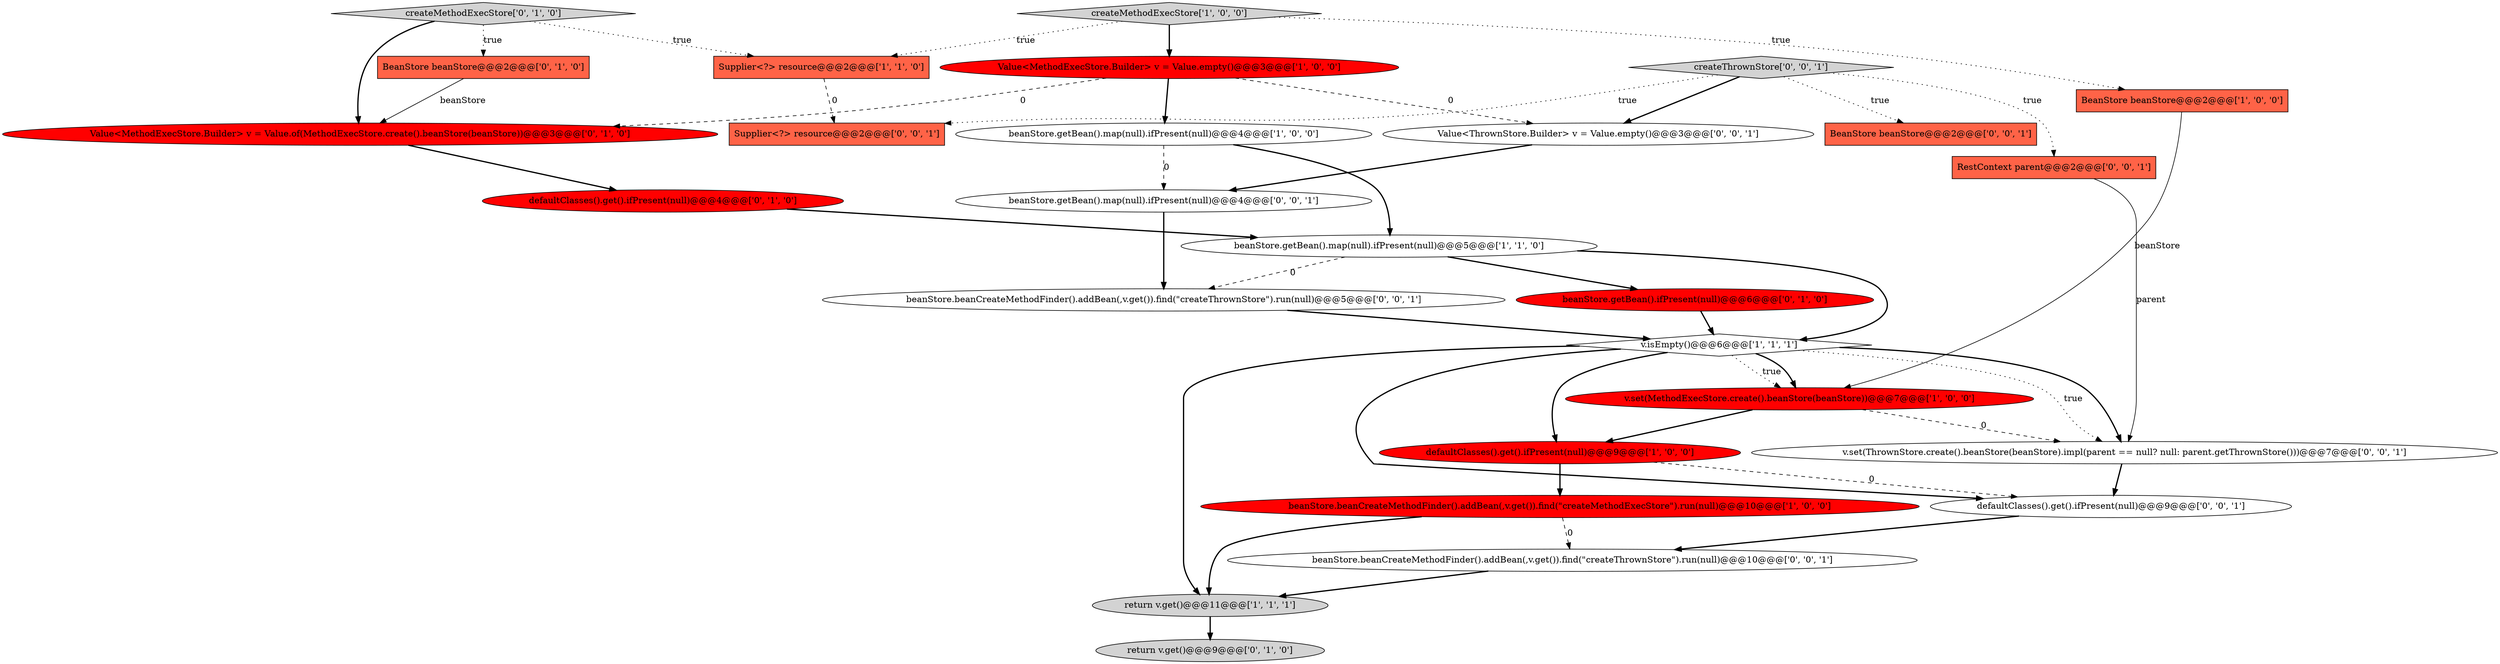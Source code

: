 digraph {
7 [style = filled, label = "createMethodExecStore['1', '0', '0']", fillcolor = lightgray, shape = diamond image = "AAA0AAABBB1BBB"];
26 [style = filled, label = "createThrownStore['0', '0', '1']", fillcolor = lightgray, shape = diamond image = "AAA0AAABBB3BBB"];
13 [style = filled, label = "createMethodExecStore['0', '1', '0']", fillcolor = lightgray, shape = diamond image = "AAA0AAABBB2BBB"];
19 [style = filled, label = "beanStore.beanCreateMethodFinder().addBean(,v.get()).find(\"createThrownStore\").run(null)@@@10@@@['0', '0', '1']", fillcolor = white, shape = ellipse image = "AAA0AAABBB3BBB"];
21 [style = filled, label = "BeanStore beanStore@@@2@@@['0', '0', '1']", fillcolor = tomato, shape = box image = "AAA0AAABBB3BBB"];
5 [style = filled, label = "v.set(MethodExecStore.create().beanStore(beanStore))@@@7@@@['1', '0', '0']", fillcolor = red, shape = ellipse image = "AAA1AAABBB1BBB"];
23 [style = filled, label = "Supplier<?> resource@@@2@@@['0', '0', '1']", fillcolor = tomato, shape = box image = "AAA0AAABBB3BBB"];
4 [style = filled, label = "Value<MethodExecStore.Builder> v = Value.empty()@@@3@@@['1', '0', '0']", fillcolor = red, shape = ellipse image = "AAA1AAABBB1BBB"];
14 [style = filled, label = "Value<MethodExecStore.Builder> v = Value.of(MethodExecStore.create().beanStore(beanStore))@@@3@@@['0', '1', '0']", fillcolor = red, shape = ellipse image = "AAA1AAABBB2BBB"];
25 [style = filled, label = "beanStore.beanCreateMethodFinder().addBean(,v.get()).find(\"createThrownStore\").run(null)@@@5@@@['0', '0', '1']", fillcolor = white, shape = ellipse image = "AAA0AAABBB3BBB"];
15 [style = filled, label = "beanStore.getBean().ifPresent(null)@@@6@@@['0', '1', '0']", fillcolor = red, shape = ellipse image = "AAA1AAABBB2BBB"];
1 [style = filled, label = "Supplier<?> resource@@@2@@@['1', '1', '0']", fillcolor = tomato, shape = box image = "AAA0AAABBB1BBB"];
24 [style = filled, label = "Value<ThrownStore.Builder> v = Value.empty()@@@3@@@['0', '0', '1']", fillcolor = white, shape = ellipse image = "AAA0AAABBB3BBB"];
6 [style = filled, label = "beanStore.beanCreateMethodFinder().addBean(,v.get()).find(\"createMethodExecStore\").run(null)@@@10@@@['1', '0', '0']", fillcolor = red, shape = ellipse image = "AAA1AAABBB1BBB"];
8 [style = filled, label = "beanStore.getBean().map(null).ifPresent(null)@@@4@@@['1', '0', '0']", fillcolor = white, shape = ellipse image = "AAA0AAABBB1BBB"];
12 [style = filled, label = "BeanStore beanStore@@@2@@@['0', '1', '0']", fillcolor = tomato, shape = box image = "AAA0AAABBB2BBB"];
16 [style = filled, label = "defaultClasses().get().ifPresent(null)@@@4@@@['0', '1', '0']", fillcolor = red, shape = ellipse image = "AAA1AAABBB2BBB"];
22 [style = filled, label = "beanStore.getBean().map(null).ifPresent(null)@@@4@@@['0', '0', '1']", fillcolor = white, shape = ellipse image = "AAA0AAABBB3BBB"];
10 [style = filled, label = "defaultClasses().get().ifPresent(null)@@@9@@@['1', '0', '0']", fillcolor = red, shape = ellipse image = "AAA1AAABBB1BBB"];
2 [style = filled, label = "v.isEmpty()@@@6@@@['1', '1', '1']", fillcolor = white, shape = diamond image = "AAA0AAABBB1BBB"];
17 [style = filled, label = "defaultClasses().get().ifPresent(null)@@@9@@@['0', '0', '1']", fillcolor = white, shape = ellipse image = "AAA0AAABBB3BBB"];
20 [style = filled, label = "v.set(ThrownStore.create().beanStore(beanStore).impl(parent == null? null: parent.getThrownStore()))@@@7@@@['0', '0', '1']", fillcolor = white, shape = ellipse image = "AAA0AAABBB3BBB"];
3 [style = filled, label = "return v.get()@@@11@@@['1', '1', '1']", fillcolor = lightgray, shape = ellipse image = "AAA0AAABBB1BBB"];
18 [style = filled, label = "RestContext parent@@@2@@@['0', '0', '1']", fillcolor = tomato, shape = box image = "AAA0AAABBB3BBB"];
11 [style = filled, label = "return v.get()@@@9@@@['0', '1', '0']", fillcolor = lightgray, shape = ellipse image = "AAA0AAABBB2BBB"];
0 [style = filled, label = "BeanStore beanStore@@@2@@@['1', '0', '0']", fillcolor = tomato, shape = box image = "AAA0AAABBB1BBB"];
9 [style = filled, label = "beanStore.getBean().map(null).ifPresent(null)@@@5@@@['1', '1', '0']", fillcolor = white, shape = ellipse image = "AAA0AAABBB1BBB"];
2->17 [style = bold, label=""];
14->16 [style = bold, label=""];
2->20 [style = dotted, label="true"];
12->14 [style = solid, label="beanStore"];
5->10 [style = bold, label=""];
6->3 [style = bold, label=""];
22->25 [style = bold, label=""];
15->2 [style = bold, label=""];
2->20 [style = bold, label=""];
20->17 [style = bold, label=""];
13->12 [style = dotted, label="true"];
9->2 [style = bold, label=""];
2->3 [style = bold, label=""];
3->11 [style = bold, label=""];
26->23 [style = dotted, label="true"];
7->4 [style = bold, label=""];
7->0 [style = dotted, label="true"];
2->10 [style = bold, label=""];
24->22 [style = bold, label=""];
26->24 [style = bold, label=""];
10->6 [style = bold, label=""];
25->2 [style = bold, label=""];
17->19 [style = bold, label=""];
0->5 [style = solid, label="beanStore"];
5->20 [style = dashed, label="0"];
8->22 [style = dashed, label="0"];
13->1 [style = dotted, label="true"];
26->21 [style = dotted, label="true"];
9->15 [style = bold, label=""];
18->20 [style = solid, label="parent"];
9->25 [style = dashed, label="0"];
6->19 [style = dashed, label="0"];
8->9 [style = bold, label=""];
10->17 [style = dashed, label="0"];
4->8 [style = bold, label=""];
26->18 [style = dotted, label="true"];
4->14 [style = dashed, label="0"];
4->24 [style = dashed, label="0"];
2->5 [style = dotted, label="true"];
7->1 [style = dotted, label="true"];
1->23 [style = dashed, label="0"];
13->14 [style = bold, label=""];
19->3 [style = bold, label=""];
16->9 [style = bold, label=""];
2->5 [style = bold, label=""];
}
